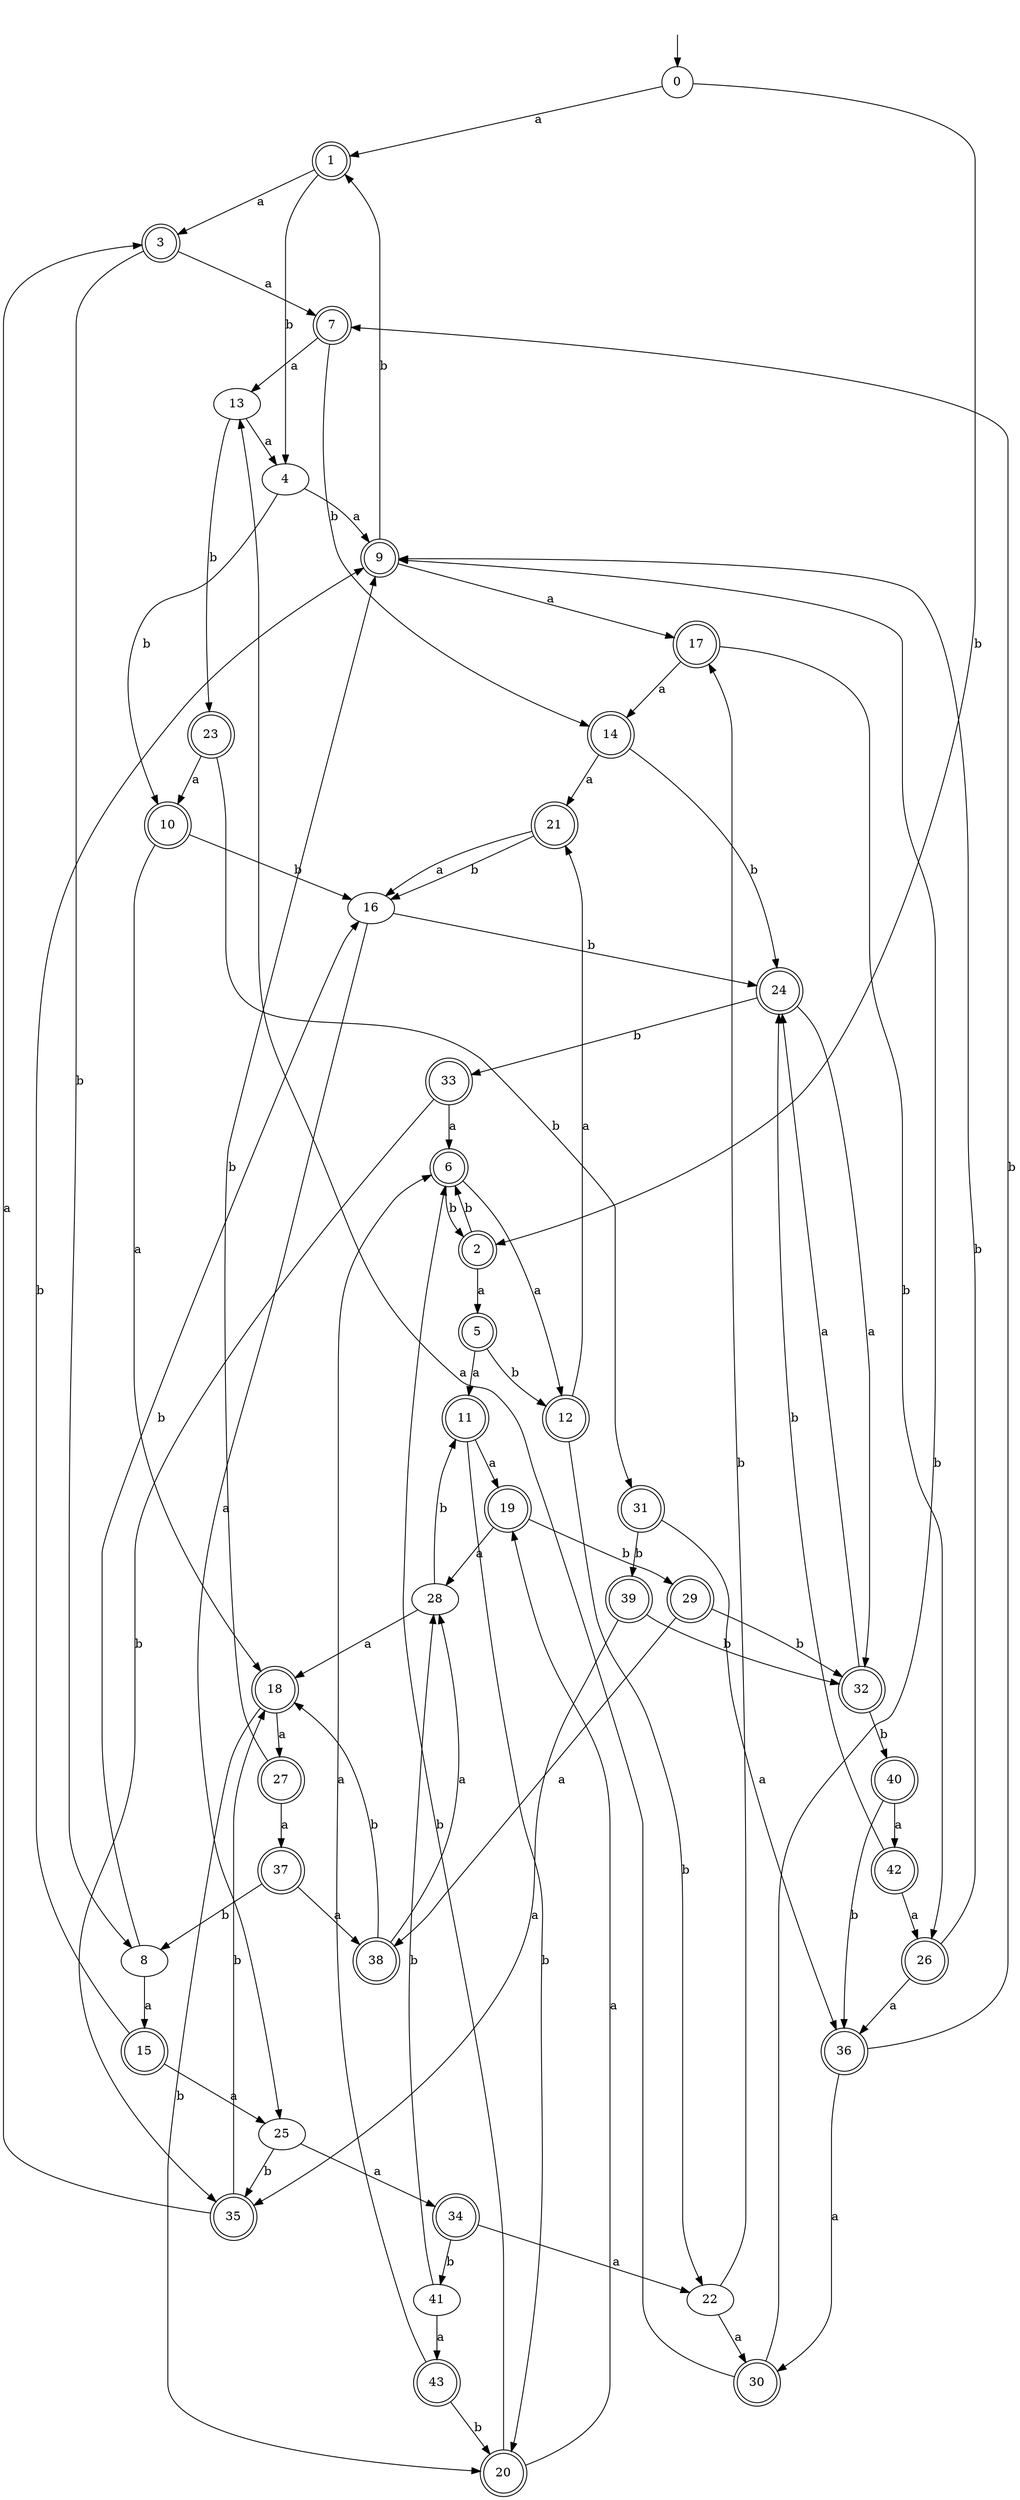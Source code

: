 digraph RandomDFA {
  __start0 [label="", shape=none];
  __start0 -> 0 [label=""];
  0 [shape=circle]
  0 -> 1 [label="a"]
  0 -> 2 [label="b"]
  1 [shape=doublecircle]
  1 -> 3 [label="a"]
  1 -> 4 [label="b"]
  2 [shape=doublecircle]
  2 -> 5 [label="a"]
  2 -> 6 [label="b"]
  3 [shape=doublecircle]
  3 -> 7 [label="a"]
  3 -> 8 [label="b"]
  4
  4 -> 9 [label="a"]
  4 -> 10 [label="b"]
  5 [shape=doublecircle]
  5 -> 11 [label="a"]
  5 -> 12 [label="b"]
  6 [shape=doublecircle]
  6 -> 12 [label="a"]
  6 -> 2 [label="b"]
  7 [shape=doublecircle]
  7 -> 13 [label="a"]
  7 -> 14 [label="b"]
  8
  8 -> 15 [label="a"]
  8 -> 16 [label="b"]
  9 [shape=doublecircle]
  9 -> 17 [label="a"]
  9 -> 1 [label="b"]
  10 [shape=doublecircle]
  10 -> 18 [label="a"]
  10 -> 16 [label="b"]
  11 [shape=doublecircle]
  11 -> 19 [label="a"]
  11 -> 20 [label="b"]
  12 [shape=doublecircle]
  12 -> 21 [label="a"]
  12 -> 22 [label="b"]
  13
  13 -> 4 [label="a"]
  13 -> 23 [label="b"]
  14 [shape=doublecircle]
  14 -> 21 [label="a"]
  14 -> 24 [label="b"]
  15 [shape=doublecircle]
  15 -> 25 [label="a"]
  15 -> 9 [label="b"]
  16
  16 -> 25 [label="a"]
  16 -> 24 [label="b"]
  17 [shape=doublecircle]
  17 -> 14 [label="a"]
  17 -> 26 [label="b"]
  18 [shape=doublecircle]
  18 -> 27 [label="a"]
  18 -> 20 [label="b"]
  19 [shape=doublecircle]
  19 -> 28 [label="a"]
  19 -> 29 [label="b"]
  20 [shape=doublecircle]
  20 -> 19 [label="a"]
  20 -> 6 [label="b"]
  21 [shape=doublecircle]
  21 -> 16 [label="a"]
  21 -> 16 [label="b"]
  22
  22 -> 30 [label="a"]
  22 -> 17 [label="b"]
  23 [shape=doublecircle]
  23 -> 10 [label="a"]
  23 -> 31 [label="b"]
  24 [shape=doublecircle]
  24 -> 32 [label="a"]
  24 -> 33 [label="b"]
  25
  25 -> 34 [label="a"]
  25 -> 35 [label="b"]
  26 [shape=doublecircle]
  26 -> 36 [label="a"]
  26 -> 9 [label="b"]
  27 [shape=doublecircle]
  27 -> 37 [label="a"]
  27 -> 9 [label="b"]
  28
  28 -> 18 [label="a"]
  28 -> 11 [label="b"]
  29 [shape=doublecircle]
  29 -> 38 [label="a"]
  29 -> 32 [label="b"]
  30 [shape=doublecircle]
  30 -> 13 [label="a"]
  30 -> 9 [label="b"]
  31 [shape=doublecircle]
  31 -> 36 [label="a"]
  31 -> 39 [label="b"]
  32 [shape=doublecircle]
  32 -> 24 [label="a"]
  32 -> 40 [label="b"]
  33 [shape=doublecircle]
  33 -> 6 [label="a"]
  33 -> 35 [label="b"]
  34 [shape=doublecircle]
  34 -> 22 [label="a"]
  34 -> 41 [label="b"]
  35 [shape=doublecircle]
  35 -> 3 [label="a"]
  35 -> 18 [label="b"]
  36 [shape=doublecircle]
  36 -> 30 [label="a"]
  36 -> 7 [label="b"]
  37 [shape=doublecircle]
  37 -> 38 [label="a"]
  37 -> 8 [label="b"]
  38 [shape=doublecircle]
  38 -> 28 [label="a"]
  38 -> 18 [label="b"]
  39 [shape=doublecircle]
  39 -> 35 [label="a"]
  39 -> 32 [label="b"]
  40 [shape=doublecircle]
  40 -> 42 [label="a"]
  40 -> 36 [label="b"]
  41
  41 -> 43 [label="a"]
  41 -> 28 [label="b"]
  42 [shape=doublecircle]
  42 -> 26 [label="a"]
  42 -> 24 [label="b"]
  43 [shape=doublecircle]
  43 -> 6 [label="a"]
  43 -> 20 [label="b"]
}
